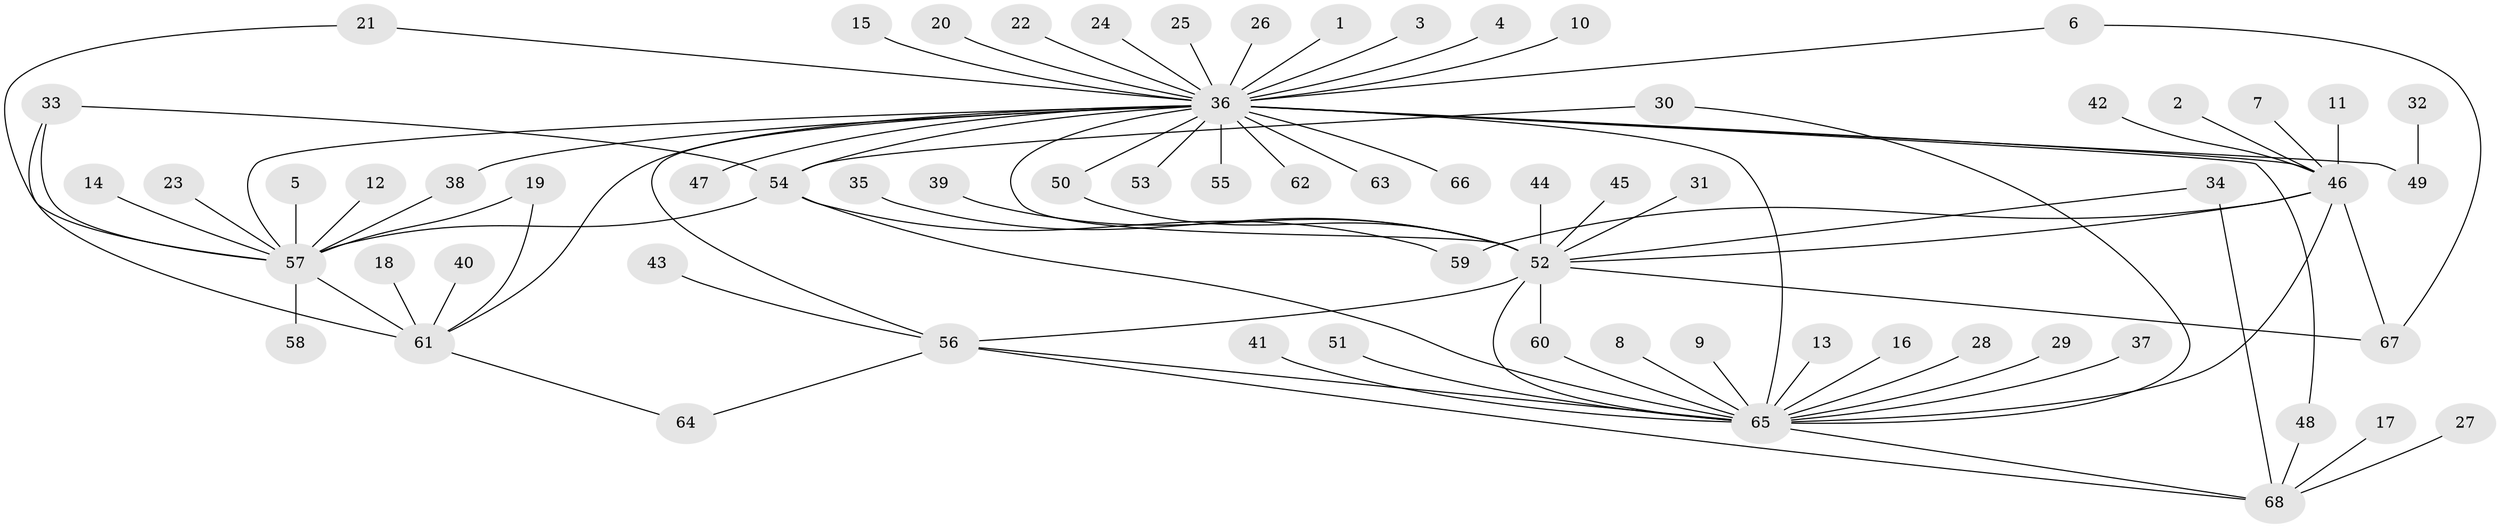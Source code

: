 // original degree distribution, {3: 0.125, 18: 0.007352941176470588, 39: 0.007352941176470588, 11: 0.014705882352941176, 13: 0.014705882352941176, 7: 0.014705882352941176, 1: 0.5441176470588235, 2: 0.19852941176470587, 6: 0.014705882352941176, 4: 0.04411764705882353, 5: 0.014705882352941176}
// Generated by graph-tools (version 1.1) at 2025/49/03/09/25 03:49:47]
// undirected, 68 vertices, 90 edges
graph export_dot {
graph [start="1"]
  node [color=gray90,style=filled];
  1;
  2;
  3;
  4;
  5;
  6;
  7;
  8;
  9;
  10;
  11;
  12;
  13;
  14;
  15;
  16;
  17;
  18;
  19;
  20;
  21;
  22;
  23;
  24;
  25;
  26;
  27;
  28;
  29;
  30;
  31;
  32;
  33;
  34;
  35;
  36;
  37;
  38;
  39;
  40;
  41;
  42;
  43;
  44;
  45;
  46;
  47;
  48;
  49;
  50;
  51;
  52;
  53;
  54;
  55;
  56;
  57;
  58;
  59;
  60;
  61;
  62;
  63;
  64;
  65;
  66;
  67;
  68;
  1 -- 36 [weight=1.0];
  2 -- 46 [weight=1.0];
  3 -- 36 [weight=1.0];
  4 -- 36 [weight=1.0];
  5 -- 57 [weight=1.0];
  6 -- 36 [weight=1.0];
  6 -- 67 [weight=1.0];
  7 -- 46 [weight=1.0];
  8 -- 65 [weight=1.0];
  9 -- 65 [weight=1.0];
  10 -- 36 [weight=1.0];
  11 -- 46 [weight=1.0];
  12 -- 57 [weight=1.0];
  13 -- 65 [weight=1.0];
  14 -- 57 [weight=1.0];
  15 -- 36 [weight=1.0];
  16 -- 65 [weight=1.0];
  17 -- 68 [weight=1.0];
  18 -- 61 [weight=1.0];
  19 -- 57 [weight=1.0];
  19 -- 61 [weight=1.0];
  20 -- 36 [weight=1.0];
  21 -- 36 [weight=1.0];
  21 -- 57 [weight=1.0];
  22 -- 36 [weight=1.0];
  23 -- 57 [weight=1.0];
  24 -- 36 [weight=1.0];
  25 -- 36 [weight=1.0];
  26 -- 36 [weight=1.0];
  27 -- 68 [weight=1.0];
  28 -- 65 [weight=1.0];
  29 -- 65 [weight=1.0];
  30 -- 54 [weight=1.0];
  30 -- 65 [weight=1.0];
  31 -- 52 [weight=1.0];
  32 -- 49 [weight=1.0];
  33 -- 54 [weight=1.0];
  33 -- 57 [weight=1.0];
  33 -- 61 [weight=2.0];
  34 -- 52 [weight=1.0];
  34 -- 68 [weight=1.0];
  35 -- 52 [weight=1.0];
  36 -- 38 [weight=1.0];
  36 -- 46 [weight=1.0];
  36 -- 47 [weight=1.0];
  36 -- 48 [weight=1.0];
  36 -- 49 [weight=1.0];
  36 -- 50 [weight=1.0];
  36 -- 52 [weight=2.0];
  36 -- 53 [weight=1.0];
  36 -- 54 [weight=1.0];
  36 -- 55 [weight=1.0];
  36 -- 56 [weight=1.0];
  36 -- 57 [weight=1.0];
  36 -- 61 [weight=1.0];
  36 -- 62 [weight=1.0];
  36 -- 63 [weight=1.0];
  36 -- 65 [weight=4.0];
  36 -- 66 [weight=1.0];
  37 -- 65 [weight=1.0];
  38 -- 57 [weight=1.0];
  39 -- 52 [weight=1.0];
  40 -- 61 [weight=1.0];
  41 -- 65 [weight=1.0];
  42 -- 46 [weight=1.0];
  43 -- 56 [weight=1.0];
  44 -- 52 [weight=1.0];
  45 -- 52 [weight=1.0];
  46 -- 52 [weight=1.0];
  46 -- 59 [weight=1.0];
  46 -- 65 [weight=1.0];
  46 -- 67 [weight=1.0];
  48 -- 68 [weight=1.0];
  50 -- 52 [weight=1.0];
  51 -- 65 [weight=1.0];
  52 -- 56 [weight=1.0];
  52 -- 60 [weight=1.0];
  52 -- 65 [weight=1.0];
  52 -- 67 [weight=1.0];
  54 -- 57 [weight=1.0];
  54 -- 59 [weight=1.0];
  54 -- 65 [weight=1.0];
  56 -- 64 [weight=1.0];
  56 -- 65 [weight=1.0];
  56 -- 68 [weight=1.0];
  57 -- 58 [weight=1.0];
  57 -- 61 [weight=1.0];
  60 -- 65 [weight=1.0];
  61 -- 64 [weight=1.0];
  65 -- 68 [weight=1.0];
}
